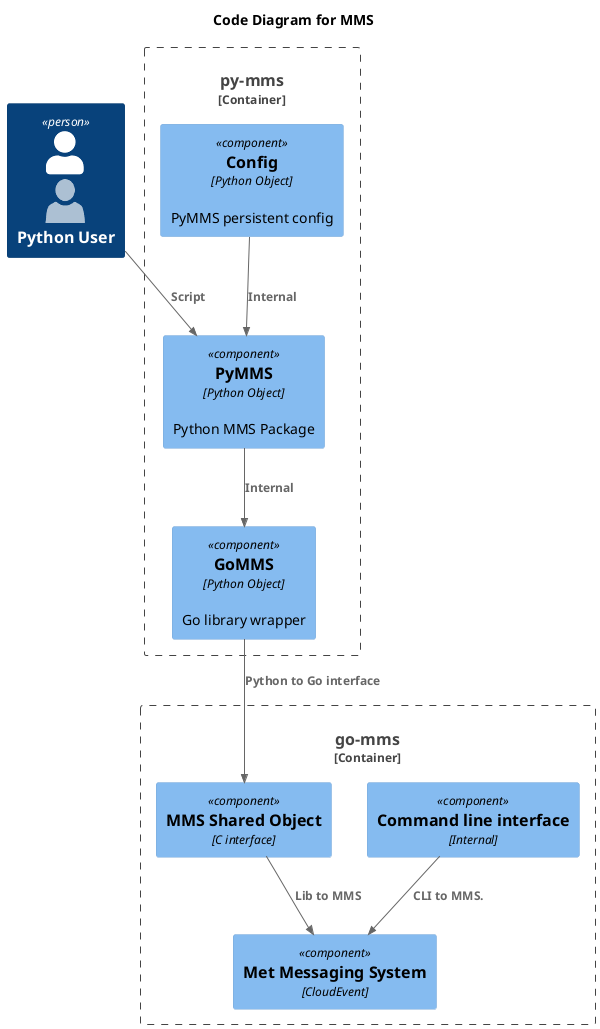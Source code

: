 @startuml
!include <C4/C4_Component>
!include <office/Users/user.puml>

title Code Diagram for MMS

Person(User, "<$user>\nPython User")

Container_Boundary(py, "py-mms") {

    Component(PyMMS, "PyMMS", "Python Object", "Python MMS Package")
    Component(GoMMS, "GoMMS", "Python Object", "Go library wrapper")
    Component(Config, "Config", "Python Object", "PyMMS persistent config")

    Rel(PyMMS, GoMMS, "Internal")
    Rel(Config, PyMMS, "Internal")

}

Container_Boundary(go, "go-mms") {

    Component(cmd, "Command line interface", "Internal", "")
    Component(mms, "Met Messaging System", "CloudEvent", "")
    Component(libmms, "MMS Shared Object", "C interface", "")

    Rel(cmd, mms, "CLI to MMS.")
    Rel(libmms, mms, "Lib to MMS")
}

Rel(User, PyMMS, "Script")
Rel(GoMMS, libmms, "Python to Go interface")

@enduml
